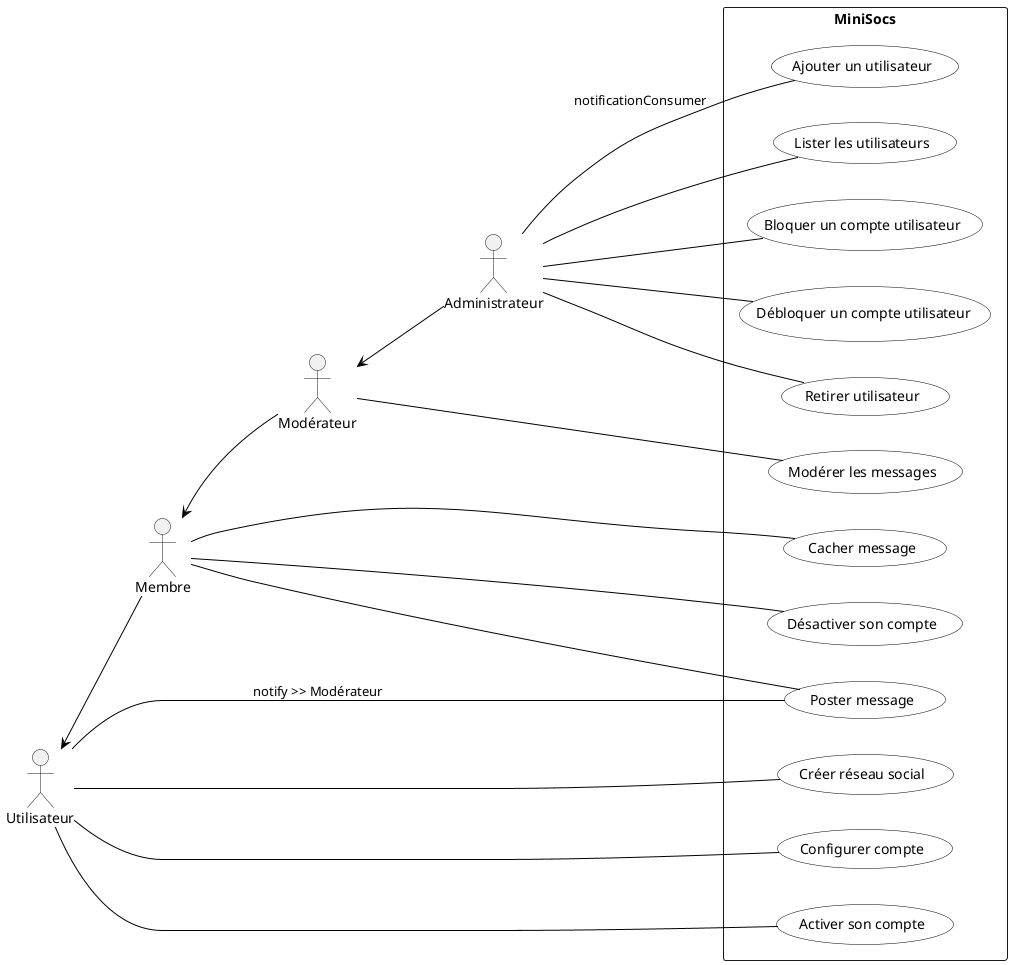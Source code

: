@startuml
'Diagramme de cas d'utilisation (PlantUML)'

'Configuration charte graphique'
skinparam usecase {
    BackgroundColor White
    BorderColor Black
    ArrowColor Black
    ActorBackgroundColor << Human >> Gold
}

left to right direction

'Déclaration des acteurs :'
actor Administrateur
actor Utilisateur
actor Membre
actor Modérateur
Modérateur <-- Administrateur
Utilisateur <-- Membre
Membre <-- Modérateur

'Déclaration des cas d'utilisation dans le système'
rectangle "MiniSocs" {
    Administrateur -- (Ajouter un utilisateur) : notificationConsumer
    Administrateur -- (Lister les utilisateurs)
    Administrateur -- (Bloquer un compte utilisateur)
    Administrateur -- (Débloquer un compte utilisateur)
    Administrateur -- (Retirer utilisateur)
    
    Utilisateur -- (Créer réseau social)
    Utilisateur -- (Configurer compte)
    Utilisateur -- (Activer son compte)
    Utilisateur -- (Poster message) : notify >> Modérateur
    
    Membre -- (Poster message)
    Membre -- (Cacher message)
    Membre -- (Désactiver son compte)

    Modérateur -- (Modérer les messages)
}

@enduml

